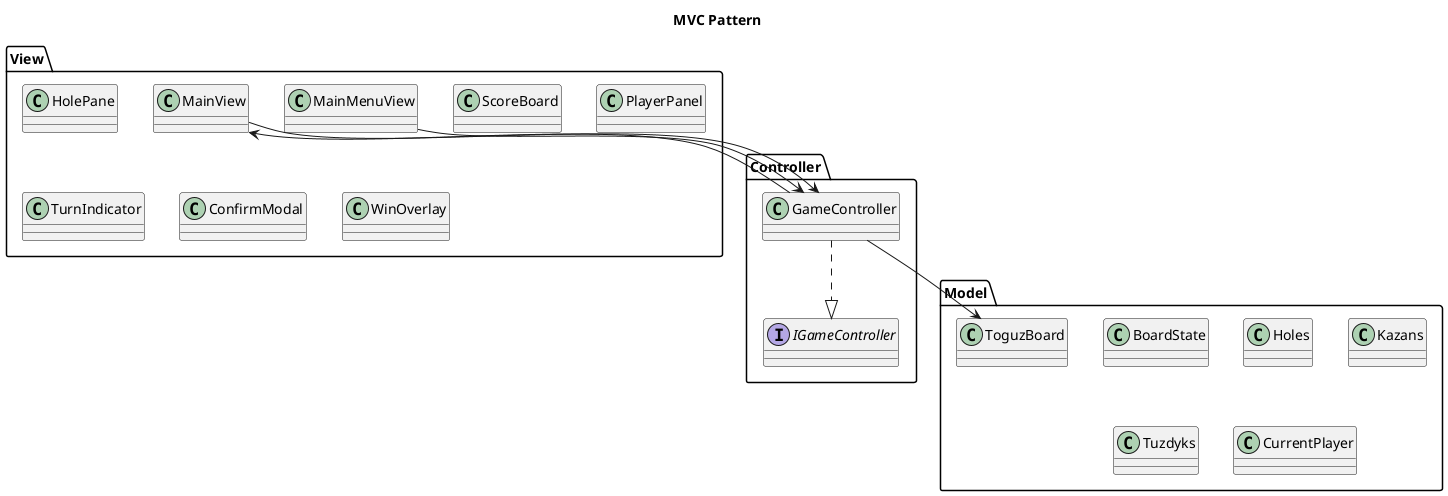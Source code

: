 @startuml mvc_diagram
title MVC Pattern

skinparam componentStyle rectangle

package "Model" {
  class ToguzBoard
  class BoardState
  class Holes
  class Kazans
  class Tuzdyks
  class CurrentPlayer
}

package "View" {
  class MainMenuView
  class MainView
  class HolePane
  class ScoreBoard
  class PlayerPanel
  class TurnIndicator
  class ConfirmModal
  class WinOverlay
}

package "Controller" {
  interface IGameController
  class GameController
}

GameController ..|> IGameController
GameController --> ToguzBoard
GameController --> MainView
MainView --> GameController
MainMenuView --> GameController
@enduml
